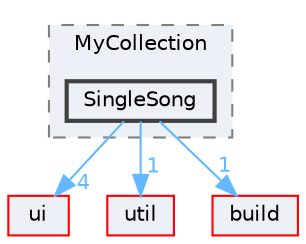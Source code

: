 digraph "SingleSong"
{
 // LATEX_PDF_SIZE
  bgcolor="transparent";
  edge [fontname=Helvetica,fontsize=10,labelfontname=Helvetica,labelfontsize=10];
  node [fontname=Helvetica,fontsize=10,shape=box,height=0.2,width=0.4];
  compound=true
  subgraph clusterdir_87eb179773b3d8c39433553c95fc0b36 {
    graph [ bgcolor="#edf0f7", pencolor="grey50", label="MyCollection", fontname=Helvetica,fontsize=10 style="filled,dashed", URL="dir_87eb179773b3d8c39433553c95fc0b36.html",tooltip=""]
  dir_ba79297a4bbcf3cdd7b96b86ab5414b0 [label="SingleSong", fillcolor="#edf0f7", color="grey25", style="filled,bold", URL="dir_ba79297a4bbcf3cdd7b96b86ab5414b0.html",tooltip=""];
  }
  dir_1788f8309b1a812dcb800a185471cf6c [label="ui", fillcolor="#edf0f7", color="red", style="filled", URL="dir_1788f8309b1a812dcb800a185471cf6c.html",tooltip=""];
  dir_23ec12649285f9fabf3a6b7380226c28 [label="util", fillcolor="#edf0f7", color="red", style="filled", URL="dir_23ec12649285f9fabf3a6b7380226c28.html",tooltip=""];
  dir_4fef79e7177ba769987a8da36c892c5f [label="build", fillcolor="#edf0f7", color="red", style="filled", URL="dir_4fef79e7177ba769987a8da36c892c5f.html",tooltip=""];
  dir_ba79297a4bbcf3cdd7b96b86ab5414b0->dir_1788f8309b1a812dcb800a185471cf6c [headlabel="4", labeldistance=1.5 headhref="dir_000324_000351.html" href="dir_000324_000351.html" color="steelblue1" fontcolor="steelblue1"];
  dir_ba79297a4bbcf3cdd7b96b86ab5414b0->dir_23ec12649285f9fabf3a6b7380226c28 [headlabel="1", labeldistance=1.5 headhref="dir_000324_000357.html" href="dir_000324_000357.html" color="steelblue1" fontcolor="steelblue1"];
  dir_ba79297a4bbcf3cdd7b96b86ab5414b0->dir_4fef79e7177ba769987a8da36c892c5f [headlabel="1", labeldistance=1.5 headhref="dir_000324_000041.html" href="dir_000324_000041.html" color="steelblue1" fontcolor="steelblue1"];
}
